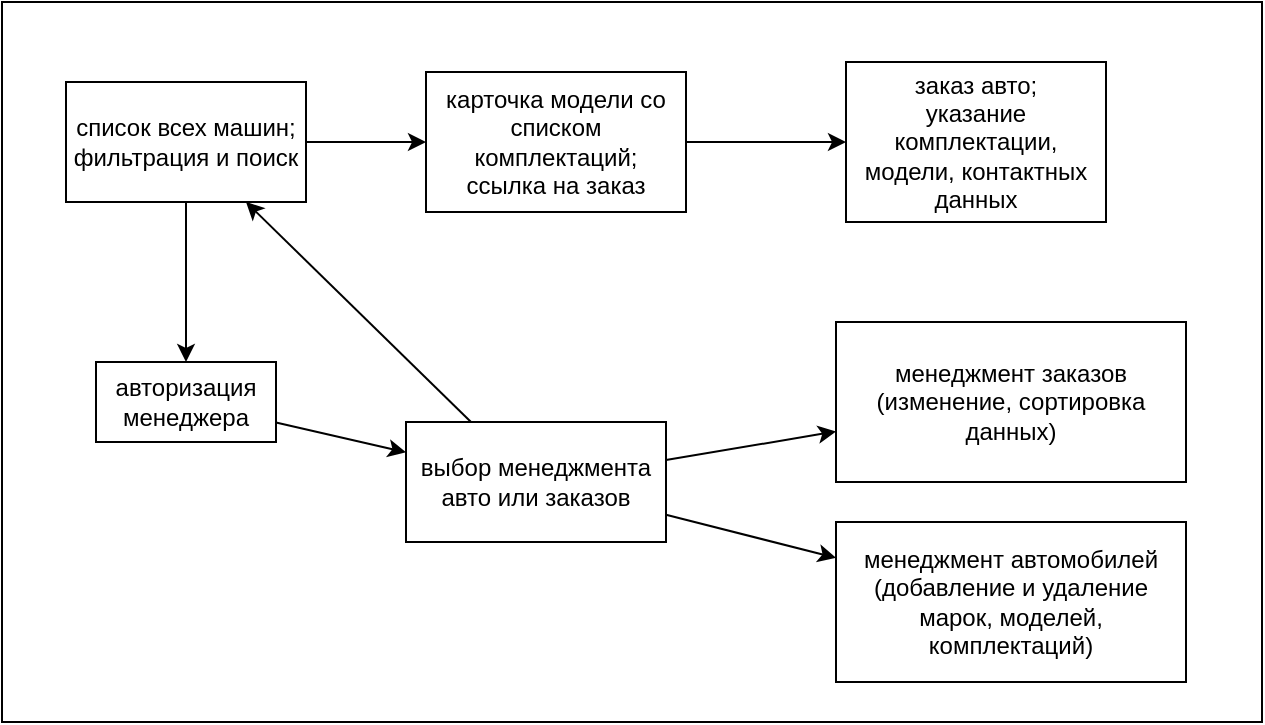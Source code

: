 <mxfile>
    <diagram id="pcHSwJ0AAW0nBDbLzP2_" name="Page-1">
        <mxGraphModel dx="797" dy="629" grid="1" gridSize="10" guides="1" tooltips="1" connect="1" arrows="1" fold="1" page="1" pageScale="1" pageWidth="850" pageHeight="1100" math="0" shadow="0">
            <root>
                <mxCell id="0"/>
                <mxCell id="1" parent="0"/>
                <mxCell id="25" value="" style="rounded=0;whiteSpace=wrap;html=1;fillColor=#FFFFFF;" vertex="1" parent="1">
                    <mxGeometry x="140" y="70" width="630" height="360" as="geometry"/>
                </mxCell>
                <mxCell id="18" value="" style="edgeStyle=none;html=1;" parent="1" source="2" target="17" edge="1">
                    <mxGeometry relative="1" as="geometry"/>
                </mxCell>
                <mxCell id="2" value="авторизация менеджера" style="rounded=0;whiteSpace=wrap;html=1;" parent="1" vertex="1">
                    <mxGeometry x="187" y="250" width="90" height="40" as="geometry"/>
                </mxCell>
                <mxCell id="9" value="" style="edgeStyle=none;html=1;" parent="1" source="3" target="8" edge="1">
                    <mxGeometry relative="1" as="geometry"/>
                </mxCell>
                <mxCell id="15" style="edgeStyle=none;html=1;" parent="1" source="3" target="2" edge="1">
                    <mxGeometry relative="1" as="geometry"/>
                </mxCell>
                <mxCell id="3" value="список всех машин;&lt;br&gt;фильтрация и поиск" style="whiteSpace=wrap;html=1;rounded=0;" parent="1" vertex="1">
                    <mxGeometry x="172" y="110" width="120" height="60" as="geometry"/>
                </mxCell>
                <mxCell id="11" value="" style="edgeStyle=none;html=1;" parent="1" source="8" target="10" edge="1">
                    <mxGeometry relative="1" as="geometry"/>
                </mxCell>
                <mxCell id="8" value="карточка модели со списком комплектаций;&lt;br&gt;ссылка на заказ" style="whiteSpace=wrap;html=1;rounded=0;" parent="1" vertex="1">
                    <mxGeometry x="352" y="105" width="130" height="70" as="geometry"/>
                </mxCell>
                <mxCell id="10" value="заказ авто;&lt;br&gt;указание комплектации, модели, контактных данных" style="whiteSpace=wrap;html=1;rounded=0;" parent="1" vertex="1">
                    <mxGeometry x="562" y="100" width="130" height="80" as="geometry"/>
                </mxCell>
                <mxCell id="21" value="" style="edgeStyle=none;html=1;" parent="1" source="17" target="20" edge="1">
                    <mxGeometry relative="1" as="geometry"/>
                </mxCell>
                <mxCell id="23" value="" style="edgeStyle=none;html=1;" parent="1" source="17" target="22" edge="1">
                    <mxGeometry relative="1" as="geometry"/>
                </mxCell>
                <mxCell id="24" style="edgeStyle=none;html=1;exitX=0.25;exitY=0;exitDx=0;exitDy=0;entryX=0.75;entryY=1;entryDx=0;entryDy=0;" parent="1" source="17" target="3" edge="1">
                    <mxGeometry relative="1" as="geometry"/>
                </mxCell>
                <mxCell id="17" value="выбор менеджмента авто или заказов" style="whiteSpace=wrap;html=1;rounded=0;" parent="1" vertex="1">
                    <mxGeometry x="342" y="280" width="130" height="60" as="geometry"/>
                </mxCell>
                <mxCell id="20" value="менеджмент заказов (изменение, сортировка данных)" style="whiteSpace=wrap;html=1;rounded=0;" parent="1" vertex="1">
                    <mxGeometry x="557" y="230" width="175" height="80" as="geometry"/>
                </mxCell>
                <mxCell id="22" value="менеджмент автомобилей (добавление и удаление марок, моделей, комплектаций)" style="whiteSpace=wrap;html=1;rounded=0;" parent="1" vertex="1">
                    <mxGeometry x="557" y="330" width="175" height="80" as="geometry"/>
                </mxCell>
            </root>
        </mxGraphModel>
    </diagram>
</mxfile>